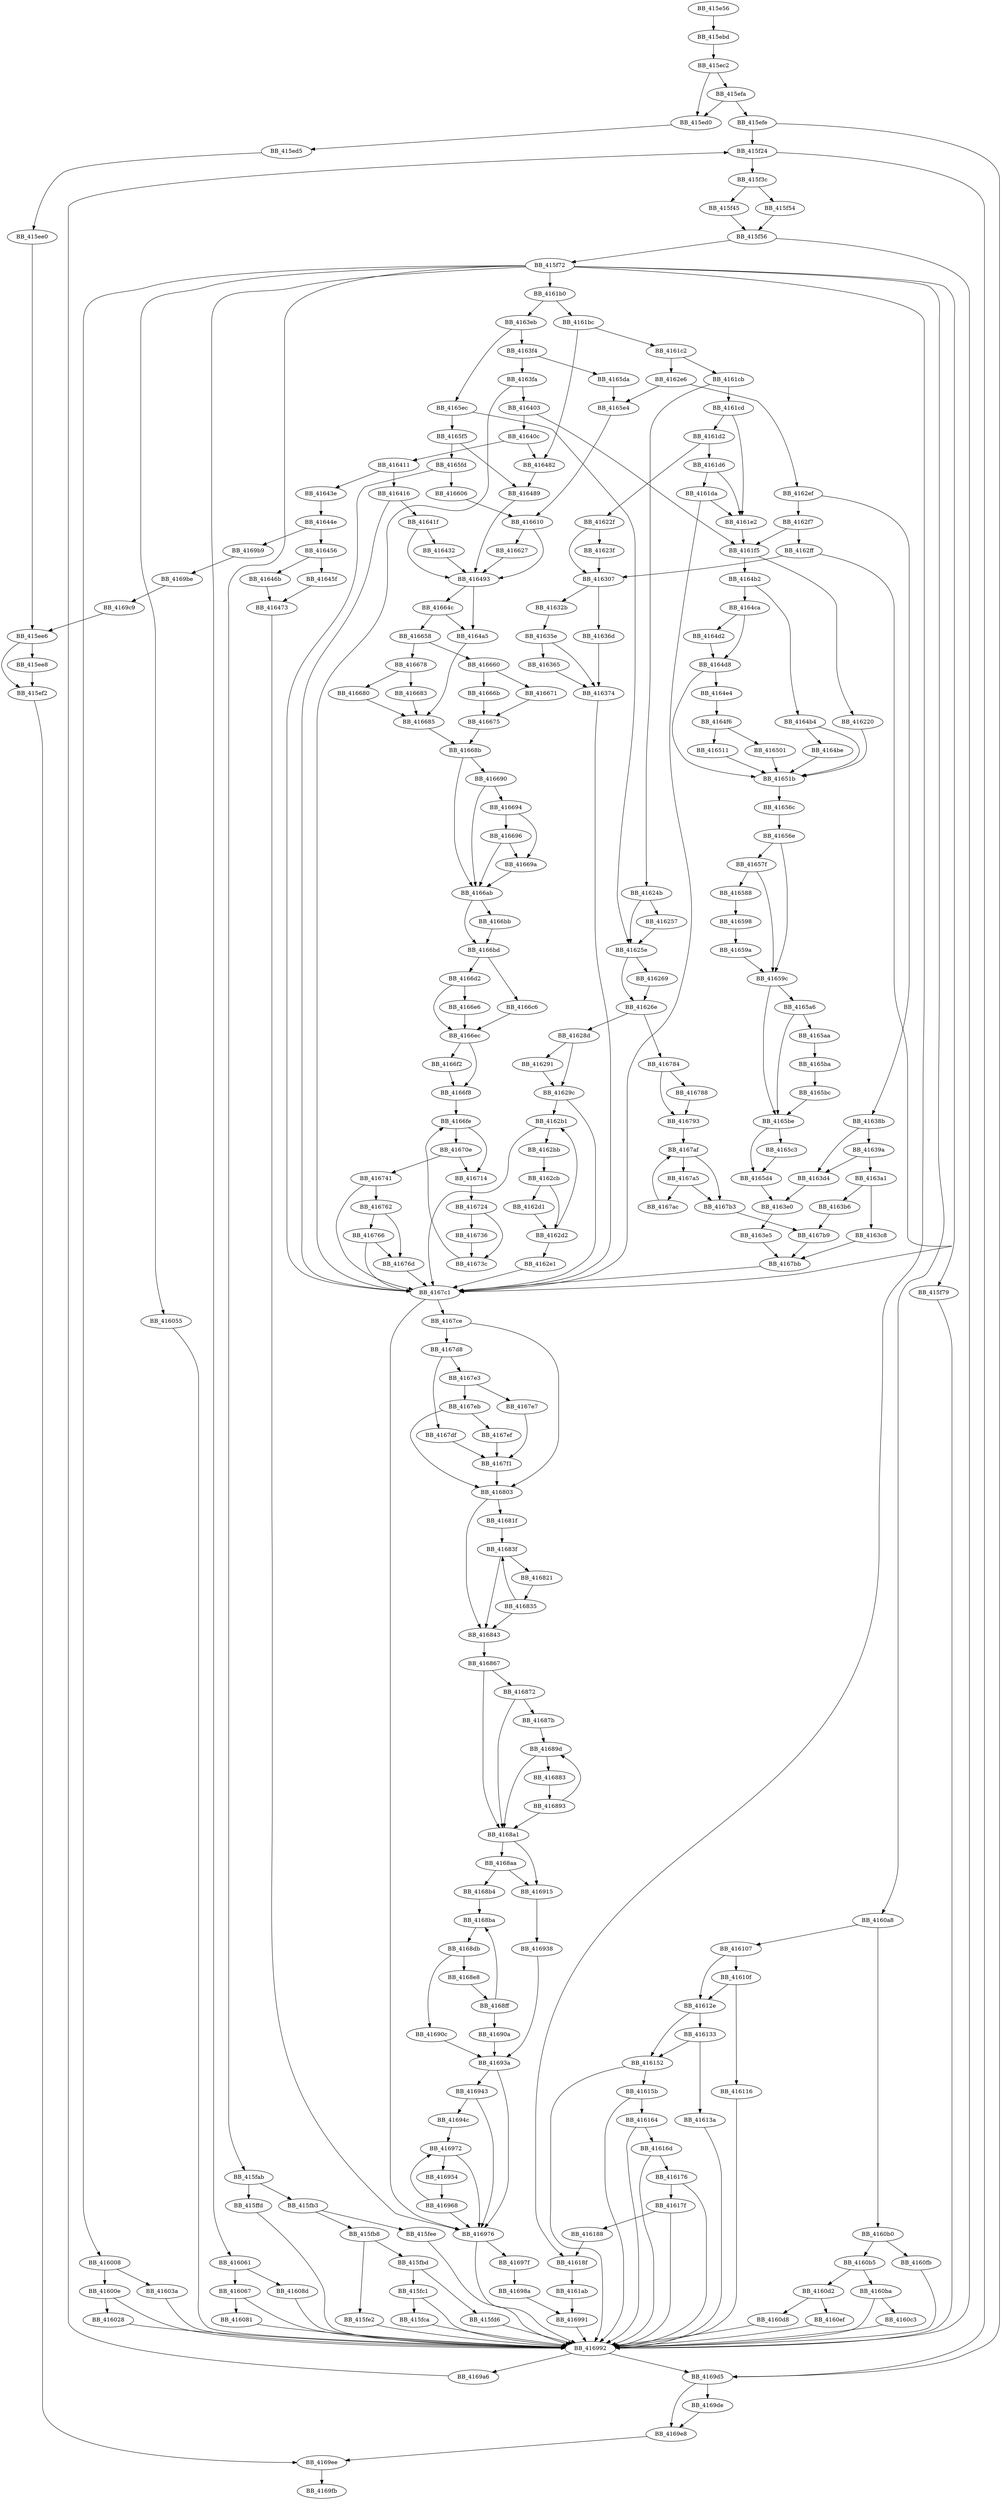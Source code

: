 DiGraph __woutput_l{
BB_415e56->BB_415ebd
BB_415ebd->BB_415ec2
BB_415ec2->BB_415ed0
BB_415ec2->BB_415efa
BB_415ed0->BB_415ed5
BB_415ed5->BB_415ee0
BB_415ee0->BB_415ee6
BB_415ee6->BB_415ee8
BB_415ee6->BB_415ef2
BB_415ee8->BB_415ef2
BB_415ef2->BB_4169ee
BB_415efa->BB_415ed0
BB_415efa->BB_415efe
BB_415efe->BB_415f24
BB_415efe->BB_4169d5
BB_415f24->BB_415f3c
BB_415f24->BB_4169d5
BB_415f3c->BB_415f45
BB_415f3c->BB_415f54
BB_415f45->BB_415f56
BB_415f54->BB_415f56
BB_415f56->BB_415f72
BB_415f56->BB_416992
BB_415f72->BB_415f79
BB_415f72->BB_415fab
BB_415f72->BB_416008
BB_415f72->BB_416055
BB_415f72->BB_416061
BB_415f72->BB_4160a8
BB_415f72->BB_41618f
BB_415f72->BB_4161b0
BB_415f79->BB_416992
BB_415fab->BB_415fb3
BB_415fab->BB_415ffd
BB_415fb3->BB_415fb8
BB_415fb3->BB_415fee
BB_415fb8->BB_415fbd
BB_415fb8->BB_415fe2
BB_415fbd->BB_415fc1
BB_415fbd->BB_415fd6
BB_415fc1->BB_415fca
BB_415fc1->BB_416992
BB_415fca->BB_416992
BB_415fd6->BB_416992
BB_415fe2->BB_416992
BB_415fee->BB_416992
BB_415ffd->BB_416992
BB_416008->BB_41600e
BB_416008->BB_41603a
BB_41600e->BB_416028
BB_41600e->BB_416992
BB_416028->BB_416992
BB_41603a->BB_416992
BB_416055->BB_416992
BB_416061->BB_416067
BB_416061->BB_41608d
BB_416067->BB_416081
BB_416067->BB_416992
BB_416081->BB_416992
BB_41608d->BB_416992
BB_4160a8->BB_4160b0
BB_4160a8->BB_416107
BB_4160b0->BB_4160b5
BB_4160b0->BB_4160fb
BB_4160b5->BB_4160ba
BB_4160b5->BB_4160d2
BB_4160ba->BB_4160c3
BB_4160ba->BB_416992
BB_4160c3->BB_416992
BB_4160d2->BB_4160d8
BB_4160d2->BB_4160ef
BB_4160d8->BB_416992
BB_4160ef->BB_416992
BB_4160fb->BB_416992
BB_416107->BB_41610f
BB_416107->BB_41612e
BB_41610f->BB_416116
BB_41610f->BB_41612e
BB_416116->BB_416992
BB_41612e->BB_416133
BB_41612e->BB_416152
BB_416133->BB_41613a
BB_416133->BB_416152
BB_41613a->BB_416992
BB_416152->BB_41615b
BB_416152->BB_416992
BB_41615b->BB_416164
BB_41615b->BB_416992
BB_416164->BB_41616d
BB_416164->BB_416992
BB_41616d->BB_416176
BB_41616d->BB_416992
BB_416176->BB_41617f
BB_416176->BB_416992
BB_41617f->BB_416188
BB_41617f->BB_416992
BB_416188->BB_41618f
BB_41618f->BB_4161ab
BB_4161ab->BB_416991
BB_4161b0->BB_4161bc
BB_4161b0->BB_4163eb
BB_4161bc->BB_4161c2
BB_4161bc->BB_416482
BB_4161c2->BB_4161cb
BB_4161c2->BB_4162e6
BB_4161cb->BB_4161cd
BB_4161cb->BB_41624b
BB_4161cd->BB_4161d2
BB_4161cd->BB_4161e2
BB_4161d2->BB_4161d6
BB_4161d2->BB_41622f
BB_4161d6->BB_4161da
BB_4161d6->BB_4161e2
BB_4161da->BB_4161e2
BB_4161da->BB_4167c1
BB_4161e2->BB_4161f5
BB_4161f5->BB_416220
BB_4161f5->BB_4164b2
BB_416220->BB_41651b
BB_41622f->BB_41623f
BB_41622f->BB_416307
BB_41623f->BB_416307
BB_41624b->BB_416257
BB_41624b->BB_41625e
BB_416257->BB_41625e
BB_41625e->BB_416269
BB_41625e->BB_41626e
BB_416269->BB_41626e
BB_41626e->BB_41628d
BB_41626e->BB_416784
BB_41628d->BB_416291
BB_41628d->BB_41629c
BB_416291->BB_41629c
BB_41629c->BB_4162b1
BB_41629c->BB_4167c1
BB_4162b1->BB_4162bb
BB_4162b1->BB_4167c1
BB_4162bb->BB_4162cb
BB_4162cb->BB_4162d1
BB_4162cb->BB_4162d2
BB_4162d1->BB_4162d2
BB_4162d2->BB_4162b1
BB_4162d2->BB_4162e1
BB_4162e1->BB_4167c1
BB_4162e6->BB_4162ef
BB_4162e6->BB_4165e4
BB_4162ef->BB_4162f7
BB_4162ef->BB_41638b
BB_4162f7->BB_4161f5
BB_4162f7->BB_4162ff
BB_4162ff->BB_416307
BB_4162ff->BB_4167c1
BB_416307->BB_41632b
BB_416307->BB_41636d
BB_41632b->BB_41635e
BB_41635e->BB_416365
BB_41635e->BB_416374
BB_416365->BB_416374
BB_41636d->BB_416374
BB_416374->BB_4167c1
BB_41638b->BB_41639a
BB_41638b->BB_4163d4
BB_41639a->BB_4163a1
BB_41639a->BB_4163d4
BB_4163a1->BB_4163b6
BB_4163a1->BB_4163c8
BB_4163b6->BB_4167b9
BB_4163c8->BB_4167bb
BB_4163d4->BB_4163e0
BB_4163e0->BB_4163e5
BB_4163e5->BB_4167bb
BB_4163eb->BB_4163f4
BB_4163eb->BB_4165ec
BB_4163f4->BB_4163fa
BB_4163f4->BB_4165da
BB_4163fa->BB_416403
BB_4163fa->BB_4167c1
BB_416403->BB_4161f5
BB_416403->BB_41640c
BB_41640c->BB_416411
BB_41640c->BB_416482
BB_416411->BB_416416
BB_416411->BB_41643e
BB_416416->BB_41641f
BB_416416->BB_4167c1
BB_41641f->BB_416432
BB_41641f->BB_416493
BB_416432->BB_416493
BB_41643e->BB_41644e
BB_41644e->BB_416456
BB_41644e->BB_4169b9
BB_416456->BB_41645f
BB_416456->BB_41646b
BB_41645f->BB_416473
BB_41646b->BB_416473
BB_416473->BB_416976
BB_416482->BB_416489
BB_416489->BB_416493
BB_416493->BB_4164a5
BB_416493->BB_41664c
BB_4164a5->BB_416685
BB_4164b2->BB_4164b4
BB_4164b2->BB_4164ca
BB_4164b4->BB_4164be
BB_4164b4->BB_41651b
BB_4164be->BB_41651b
BB_4164ca->BB_4164d2
BB_4164ca->BB_4164d8
BB_4164d2->BB_4164d8
BB_4164d8->BB_4164e4
BB_4164d8->BB_41651b
BB_4164e4->BB_4164f6
BB_4164f6->BB_416501
BB_4164f6->BB_416511
BB_416501->BB_41651b
BB_416511->BB_41651b
BB_41651b->BB_41656c
BB_41656c->BB_41656e
BB_41656e->BB_41657f
BB_41656e->BB_41659c
BB_41657f->BB_416588
BB_41657f->BB_41659c
BB_416588->BB_416598
BB_416598->BB_41659a
BB_41659a->BB_41659c
BB_41659c->BB_4165a6
BB_41659c->BB_4165be
BB_4165a6->BB_4165aa
BB_4165a6->BB_4165be
BB_4165aa->BB_4165ba
BB_4165ba->BB_4165bc
BB_4165bc->BB_4165be
BB_4165be->BB_4165c3
BB_4165be->BB_4165d4
BB_4165c3->BB_4165d4
BB_4165d4->BB_4163e0
BB_4165da->BB_4165e4
BB_4165e4->BB_416610
BB_4165ec->BB_41625e
BB_4165ec->BB_4165f5
BB_4165f5->BB_416489
BB_4165f5->BB_4165fd
BB_4165fd->BB_416606
BB_4165fd->BB_4167c1
BB_416606->BB_416610
BB_416610->BB_416493
BB_416610->BB_416627
BB_416627->BB_416493
BB_41664c->BB_4164a5
BB_41664c->BB_416658
BB_416658->BB_416660
BB_416658->BB_416678
BB_416660->BB_41666b
BB_416660->BB_416671
BB_41666b->BB_416675
BB_416671->BB_416675
BB_416675->BB_41668b
BB_416678->BB_416680
BB_416678->BB_416683
BB_416680->BB_416685
BB_416683->BB_416685
BB_416685->BB_41668b
BB_41668b->BB_416690
BB_41668b->BB_4166ab
BB_416690->BB_416694
BB_416690->BB_4166ab
BB_416694->BB_416696
BB_416694->BB_41669a
BB_416696->BB_41669a
BB_416696->BB_4166ab
BB_41669a->BB_4166ab
BB_4166ab->BB_4166bb
BB_4166ab->BB_4166bd
BB_4166bb->BB_4166bd
BB_4166bd->BB_4166c6
BB_4166bd->BB_4166d2
BB_4166c6->BB_4166ec
BB_4166d2->BB_4166e6
BB_4166d2->BB_4166ec
BB_4166e6->BB_4166ec
BB_4166ec->BB_4166f2
BB_4166ec->BB_4166f8
BB_4166f2->BB_4166f8
BB_4166f8->BB_4166fe
BB_4166fe->BB_41670e
BB_4166fe->BB_416714
BB_41670e->BB_416714
BB_41670e->BB_416741
BB_416714->BB_416724
BB_416724->BB_416736
BB_416724->BB_41673c
BB_416736->BB_41673c
BB_41673c->BB_4166fe
BB_416741->BB_416762
BB_416741->BB_4167c1
BB_416762->BB_416766
BB_416762->BB_41676d
BB_416766->BB_41676d
BB_416766->BB_4167c1
BB_41676d->BB_4167c1
BB_416784->BB_416788
BB_416784->BB_416793
BB_416788->BB_416793
BB_416793->BB_4167af
BB_4167a5->BB_4167ac
BB_4167a5->BB_4167b3
BB_4167ac->BB_4167af
BB_4167af->BB_4167a5
BB_4167af->BB_4167b3
BB_4167b3->BB_4167b9
BB_4167b9->BB_4167bb
BB_4167bb->BB_4167c1
BB_4167c1->BB_4167ce
BB_4167c1->BB_416976
BB_4167ce->BB_4167d8
BB_4167ce->BB_416803
BB_4167d8->BB_4167df
BB_4167d8->BB_4167e3
BB_4167df->BB_4167f1
BB_4167e3->BB_4167e7
BB_4167e3->BB_4167eb
BB_4167e7->BB_4167f1
BB_4167eb->BB_4167ef
BB_4167eb->BB_416803
BB_4167ef->BB_4167f1
BB_4167f1->BB_416803
BB_416803->BB_41681f
BB_416803->BB_416843
BB_41681f->BB_41683f
BB_416821->BB_416835
BB_416835->BB_41683f
BB_416835->BB_416843
BB_41683f->BB_416821
BB_41683f->BB_416843
BB_416843->BB_416867
BB_416867->BB_416872
BB_416867->BB_4168a1
BB_416872->BB_41687b
BB_416872->BB_4168a1
BB_41687b->BB_41689d
BB_416883->BB_416893
BB_416893->BB_41689d
BB_416893->BB_4168a1
BB_41689d->BB_416883
BB_41689d->BB_4168a1
BB_4168a1->BB_4168aa
BB_4168a1->BB_416915
BB_4168aa->BB_4168b4
BB_4168aa->BB_416915
BB_4168b4->BB_4168ba
BB_4168ba->BB_4168db
BB_4168db->BB_4168e8
BB_4168db->BB_41690c
BB_4168e8->BB_4168ff
BB_4168ff->BB_4168ba
BB_4168ff->BB_41690a
BB_41690a->BB_41693a
BB_41690c->BB_41693a
BB_416915->BB_416938
BB_416938->BB_41693a
BB_41693a->BB_416943
BB_41693a->BB_416976
BB_416943->BB_41694c
BB_416943->BB_416976
BB_41694c->BB_416972
BB_416954->BB_416968
BB_416968->BB_416972
BB_416968->BB_416976
BB_416972->BB_416954
BB_416972->BB_416976
BB_416976->BB_41697f
BB_416976->BB_416992
BB_41697f->BB_41698a
BB_41698a->BB_416991
BB_416991->BB_416992
BB_416992->BB_4169a6
BB_416992->BB_4169d5
BB_4169a6->BB_415f24
BB_4169b9->BB_4169be
BB_4169be->BB_4169c9
BB_4169c9->BB_415ee6
BB_4169d5->BB_4169de
BB_4169d5->BB_4169e8
BB_4169de->BB_4169e8
BB_4169e8->BB_4169ee
BB_4169ee->BB_4169fb
}
